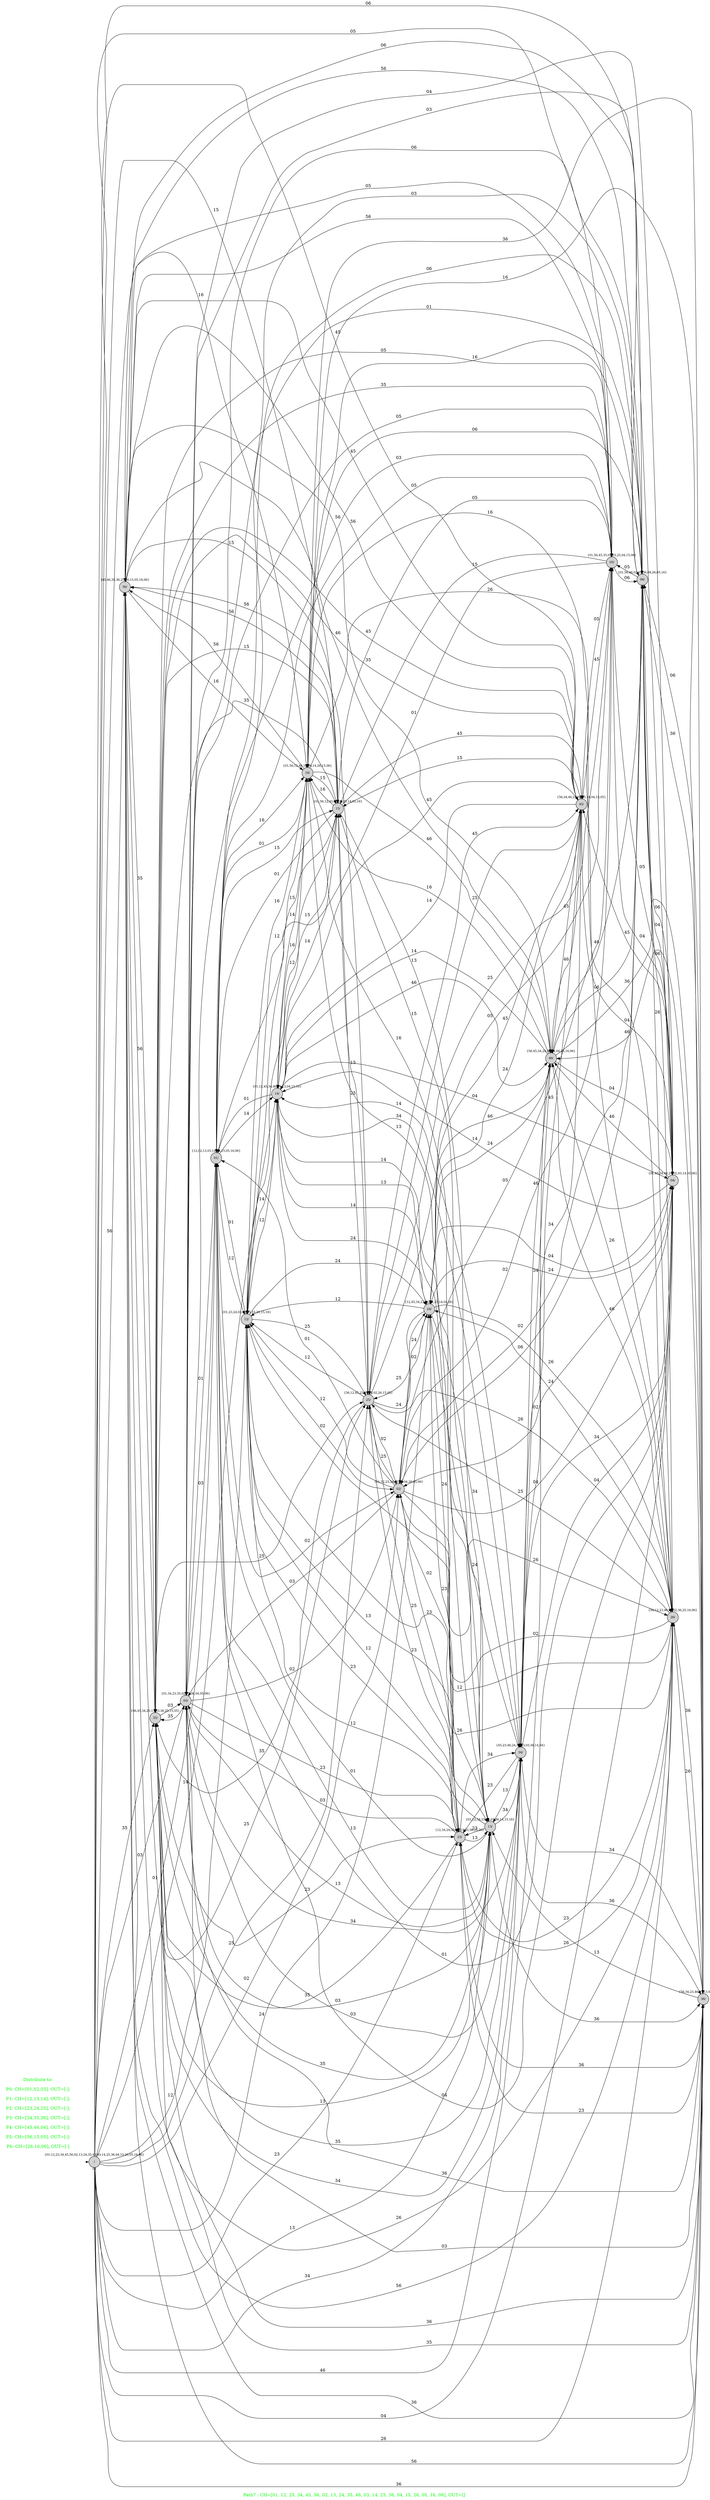 digraph G {
graph [fontcolor="green",fontsize=14,rankdir=LR,ranksep=0.6,nodesep=0.5,label="
Path7 : CH=[01, 12, 23, 34, 45, 56, 02, 13, 24, 35, 46, 03, 14, 25, 36, 04, 15, 26, 05, 16, 06], OUT=[] "];

node[shape=circle, style=filled, fixedsize=true, fontsize=10];

init [shape=point,style=invis];
spec [fontcolor="green",fontsize=14,peripheries=0,shape=square,fixedsize=false,style="",label="Distribute to:

P0: CH=[01,02,03], OUT=[-];

P1: CH=[12,13,14], OUT=[-];

P2: CH=[23,24,25], OUT=[-];

P3: CH=[34,35,36], OUT=[-];

P4: CH=[45,46,04], OUT=[-];

P5: CH=[56,15,05], OUT=[-];

P6: CH=[26,16,06], OUT=[-]"];
	56[label="{45,46,35,36,25,26,15,05,16,06}

56/

56"];

	35[label="{56,45,34,23,13,03,36,25,15,05}

35/

35"];

	12[label="{01,23,24,02,13,25,14,26,15,16}

12/

12"];

	04[label="{01,45,34,46,24,02,03,14,05,06}

04/

04"];

	05[label="{01,56,45,35,02,03,25,04,15,06}

05/

05"];

	36[label="{56,34,23,46,35,13,03,26,16,06}

36/

36"];

	34[label="{45,23,46,24,35,13,03,36,14,04}

34/

34"];

	06[label="{01,56,46,02,03,36,04,26,05,16}

06/

06"];

	14[label="{01,12,45,34,46,24,13,04,15,16}

14/

14"];

	26[label="{56,12,23,46,24,02,36,25,16,06}

26/

26"];

	13[label="{01,12,34,23,35,03,36,14,15,16}

13/

13"];

	45[label="{56,34,46,24,35,25,14,04,15,05}

45/

45"];

	46[label="{56,45,34,24,36,14,04,26,16,06}

46/

46"];

	23[label="{12,34,24,35,02,13,03,36,25,26}

23/

23"];

	15[label="{01,56,12,45,35,13,25,14,05,16}

15/

15"];

	24[label="{12,45,34,23,46,02,25,14,04,26}

24/

24"];

	25[label="{56,12,45,23,24,35,02,26,15,05}

25/

25"];

	16[label="{01,56,12,46,13,36,14,26,15,06}

16/

16"];

	02[label="{01,12,23,24,03,25,04,26,05,06}

02/

02"];

	03[label="{01,34,23,35,02,13,36,04,05,06}

03/

03"];

	00[label="{01,12,23,34,45,56,02,13,24,35,46,03,14,25,36,04,15,26,05,16,06}

/

00"];

	01[label="{12,02,13,03,14,04,15,05,16,06}

01/

01"];

	 init -> 00[penwidth=0,tooltip="initial state"];

	35 -> 23[label="23"];

	14 -> 24[label="24"];

	25 -> 02[label="02"];

	01 -> 13[label="13"];

	02 -> 12[label="12"];

	46 -> 06[label="06"];

	14 -> 16[label="16"];

	01 -> 15[label="15"];

	00 -> 23[label="23"];

	35 -> 34[label="34"];

	04 -> 14[label="14"];

	06 -> 46[label="46"];

	56 -> 25[label="25"];

	15 -> 14[label="14"];

	04 -> 34[label="34"];

	26 -> 46[label="46"];

	23 -> 12[label="12"];

	46 -> 56[label="56"];

	06 -> 02[label="02"];

	45 -> 24[label="24"];

	36 -> 13[label="13"];

	00 -> 26[label="26"];

	35 -> 56[label="56"];

	25 -> 12[label="12"];

	16 -> 14[label="14"];

	23 -> 34[label="34"];

	24 -> 04[label="04"];

	14 -> 45[label="45"];

	26 -> 23[label="23"];

	00 -> 14[label="14"];

	14 -> 04[label="04"];

	45 -> 04[label="04"];

	12 -> 16[label="16"];

	36 -> 46[label="46"];

	25 -> 26[label="26"];

	01 -> 05[label="05"];

	03 -> 05[label="05"];

	56 -> 26[label="26"];

	13 -> 23[label="23"];

	01 -> 14[label="14"];

	25 -> 35[label="35"];

	25 -> 45[label="45"];

	23 -> 03[label="03"];

	04 -> 02[label="02"];

	04 -> 06[label="06"];

	24 -> 34[label="34"];

	13 -> 15[label="15"];

	26 -> 02[label="02"];

	45 -> 46[label="46"];

	26 -> 06[label="06"];

	35 -> 15[label="15"];

	15 -> 01[label="01"];

	36 -> 03[label="03"];

	06 -> 05[label="05"];

	24 -> 23[label="23"];

	14 -> 34[label="34"];

	46 -> 34[label="34"];

	16 -> 01[label="01"];

	36 -> 34[label="34"];

	03 -> 34[label="34"];

	12 -> 26[label="26"];

	14 -> 13[label="13"];

	16 -> 46[label="46"];

	26 -> 24[label="24"];

	00 -> 13[label="13"];

	00 -> 56[label="56"];

	24 -> 12[label="12"];

	16 -> 12[label="12"];

	34 -> 13[label="13"];

	14 -> 46[label="46"];

	13 -> 36[label="36"];

	13 -> 01[label="01"];

	56 -> 06[label="06"];

	00 -> 05[label="05"];

	03 -> 04[label="04"];

	05 -> 06[label="06"];

	16 -> 36[label="36"];

	46 -> 45[label="45"];

	46 -> 04[label="04"];

	02 -> 04[label="04"];

	13 -> 03[label="03"];

	00 -> 46[label="46"];

	36 -> 26[label="26"];

	26 -> 56[label="56"];

	04 -> 01[label="01"];

	01 -> 02[label="02"];

	35 -> 05[label="05"];

	35 -> 03[label="03"];

	24 -> 46[label="46"];

	25 -> 24[label="24"];

	35 -> 25[label="25"];

	00 -> 01[label="01"];

	34 -> 23[label="23"];

	03 -> 01[label="01"];

	23 -> 35[label="35"];

	00 -> 25[label="25"];

	56 -> 15[label="15"];

	14 -> 12[label="12"];

	34 -> 46[label="46"];

	45 -> 34[label="34"];

	00 -> 02[label="02"];

	24 -> 26[label="26"];

	56 -> 05[label="05"];

	15 -> 25[label="25"];

	23 -> 36[label="36"];

	56 -> 35[label="35"];

	02 -> 03[label="03"];

	15 -> 45[label="45"];

	05 -> 56[label="56"];

	46 -> 26[label="26"];

	01 -> 16[label="16"];

	12 -> 25[label="25"];

	06 -> 26[label="26"];

	16 -> 26[label="26"];

	00 -> 35[label="35"];

	46 -> 36[label="36"];

	12 -> 23[label="23"];

	13 -> 35[label="35"];

	23 -> 13[label="13"];

	04 -> 24[label="24"];

	06 -> 01[label="01"];

	05 -> 25[label="25"];

	13 -> 16[label="16"];

	25 -> 23[label="23"];

	00 -> 36[label="36"];

	34 -> 36[label="36"];

	45 -> 15[label="15"];

	36 -> 35[label="35"];

	45 -> 35[label="35"];

	02 -> 06[label="06"];

	36 -> 16[label="16"];

	35 -> 45[label="45"];

	34 -> 14[label="14"];

	56 -> 46[label="46"];

	45 -> 25[label="25"];

	05 -> 03[label="03"];

	05 -> 02[label="02"];

	26 -> 12[label="12"];

	03 -> 35[label="35"];

	23 -> 02[label="02"];

	00 -> 24[label="24"];

	12 -> 13[label="13"];

	02 -> 23[label="23"];

	36 -> 06[label="06"];

	35 -> 13[label="13"];

	24 -> 02[label="02"];

	00 -> 12[label="12"];

	16 -> 15[label="15"];

	06 -> 56[label="56"];

	05 -> 01[label="01"];

	12 -> 14[label="14"];

	12 -> 15[label="15"];

	04 -> 45[label="45"];

	26 -> 16[label="16"];

	16 -> 56[label="56"];

	00 -> 34[label="34"];

	46 -> 16[label="16"];

	06 -> 03[label="03"];

	14 -> 15[label="15"];

	23 -> 26[label="26"];

	12 -> 02[label="02"];

	01 -> 04[label="04"];

	05 -> 35[label="35"];

	15 -> 16[label="16"];

	03 -> 02[label="02"];

	00 -> 04[label="04"];

	03 -> 06[label="06"];

	56 -> 45[label="45"];

	06 -> 36[label="36"];

	00 -> 03[label="03"];

	45 -> 14[label="14"];

	04 -> 03[label="03"];

	02 -> 25[label="25"];

	02 -> 05[label="05"];

	25 -> 05[label="05"];

	34 -> 04[label="04"];

	02 -> 26[label="26"];

	16 -> 06[label="06"];

	36 -> 56[label="56"];

	15 -> 35[label="35"];

	15 -> 12[label="12"];

	13 -> 14[label="14"];

	46 -> 14[label="14"];

	05 -> 15[label="15"];

	45 -> 56[label="56"];

	00 -> 16[label="16"];

	16 -> 13[label="13"];

	34 -> 35[label="35"];

	35 -> 36[label="36"];

	06 -> 16[label="16"];

	03 -> 13[label="13"];

	36 -> 23[label="23"];

	01 -> 03[label="03"];

	15 -> 13[label="13"];

	26 -> 25[label="25"];

	24 -> 14[label="14"];

	34 -> 03[label="03"];

	03 -> 23[label="23"];

	05 -> 04[label="04"];

	13 -> 34[label="34"];

	26 -> 36[label="36"];

	15 -> 56[label="56"];

	34 -> 45[label="45"];

	01 -> 06[label="06"];

	06 -> 04[label="04"];

	12 -> 24[label="24"];

	56 -> 16[label="16"];

	03 -> 36[label="36"];

	46 -> 24[label="24"];

	00 -> 45[label="45"];

	24 -> 45[label="45"];

	15 -> 05[label="05"];

	00 -> 15[label="15"];

	12 -> 01[label="01"];

	13 -> 12[label="12"];

	01 -> 12[label="12"];

	02 -> 01[label="01"];

	23 -> 25[label="25"];

	00 -> 06[label="06"];

	24 -> 25[label="25"];

	25 -> 56[label="56"];

	56 -> 36[label="36"];

	23 -> 24[label="24"];

	04 -> 05[label="05"];

	05 -> 45[label="45"];

	25 -> 15[label="15"];

	04 -> 46[label="46"];

	14 -> 01[label="01"];

	34 -> 24[label="24"];

	45 -> 05[label="05"];

	02 -> 24[label="24"];


}
